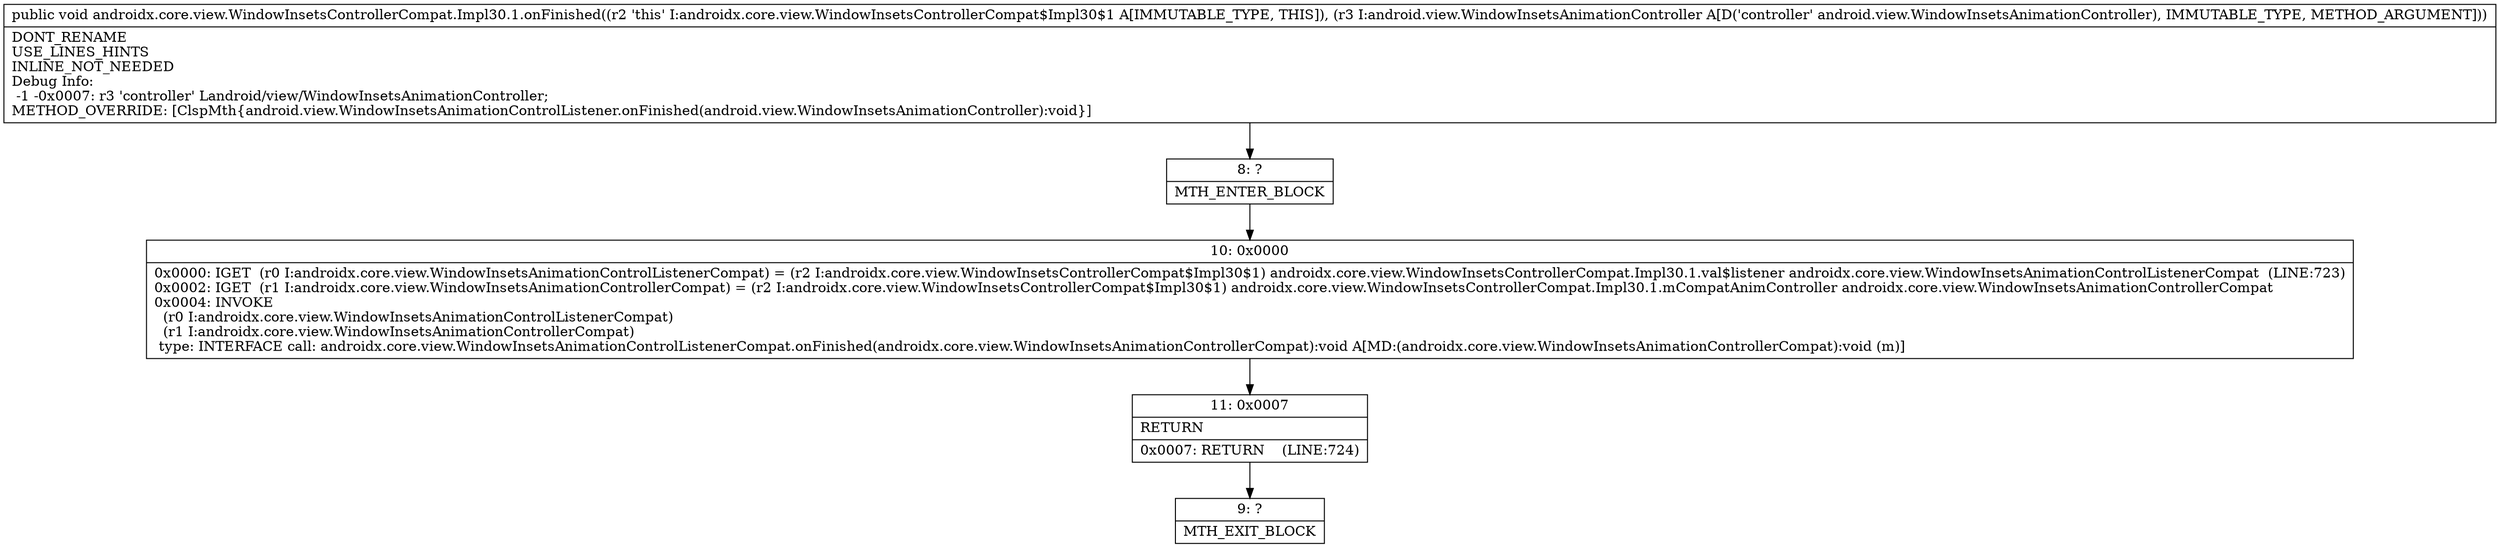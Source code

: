 digraph "CFG forandroidx.core.view.WindowInsetsControllerCompat.Impl30.1.onFinished(Landroid\/view\/WindowInsetsAnimationController;)V" {
Node_8 [shape=record,label="{8\:\ ?|MTH_ENTER_BLOCK\l}"];
Node_10 [shape=record,label="{10\:\ 0x0000|0x0000: IGET  (r0 I:androidx.core.view.WindowInsetsAnimationControlListenerCompat) = (r2 I:androidx.core.view.WindowInsetsControllerCompat$Impl30$1) androidx.core.view.WindowInsetsControllerCompat.Impl30.1.val$listener androidx.core.view.WindowInsetsAnimationControlListenerCompat  (LINE:723)\l0x0002: IGET  (r1 I:androidx.core.view.WindowInsetsAnimationControllerCompat) = (r2 I:androidx.core.view.WindowInsetsControllerCompat$Impl30$1) androidx.core.view.WindowInsetsControllerCompat.Impl30.1.mCompatAnimController androidx.core.view.WindowInsetsAnimationControllerCompat \l0x0004: INVOKE  \l  (r0 I:androidx.core.view.WindowInsetsAnimationControlListenerCompat)\l  (r1 I:androidx.core.view.WindowInsetsAnimationControllerCompat)\l type: INTERFACE call: androidx.core.view.WindowInsetsAnimationControlListenerCompat.onFinished(androidx.core.view.WindowInsetsAnimationControllerCompat):void A[MD:(androidx.core.view.WindowInsetsAnimationControllerCompat):void (m)]\l}"];
Node_11 [shape=record,label="{11\:\ 0x0007|RETURN\l|0x0007: RETURN    (LINE:724)\l}"];
Node_9 [shape=record,label="{9\:\ ?|MTH_EXIT_BLOCK\l}"];
MethodNode[shape=record,label="{public void androidx.core.view.WindowInsetsControllerCompat.Impl30.1.onFinished((r2 'this' I:androidx.core.view.WindowInsetsControllerCompat$Impl30$1 A[IMMUTABLE_TYPE, THIS]), (r3 I:android.view.WindowInsetsAnimationController A[D('controller' android.view.WindowInsetsAnimationController), IMMUTABLE_TYPE, METHOD_ARGUMENT]))  | DONT_RENAME\lUSE_LINES_HINTS\lINLINE_NOT_NEEDED\lDebug Info:\l  \-1 \-0x0007: r3 'controller' Landroid\/view\/WindowInsetsAnimationController;\lMETHOD_OVERRIDE: [ClspMth\{android.view.WindowInsetsAnimationControlListener.onFinished(android.view.WindowInsetsAnimationController):void\}]\l}"];
MethodNode -> Node_8;Node_8 -> Node_10;
Node_10 -> Node_11;
Node_11 -> Node_9;
}

